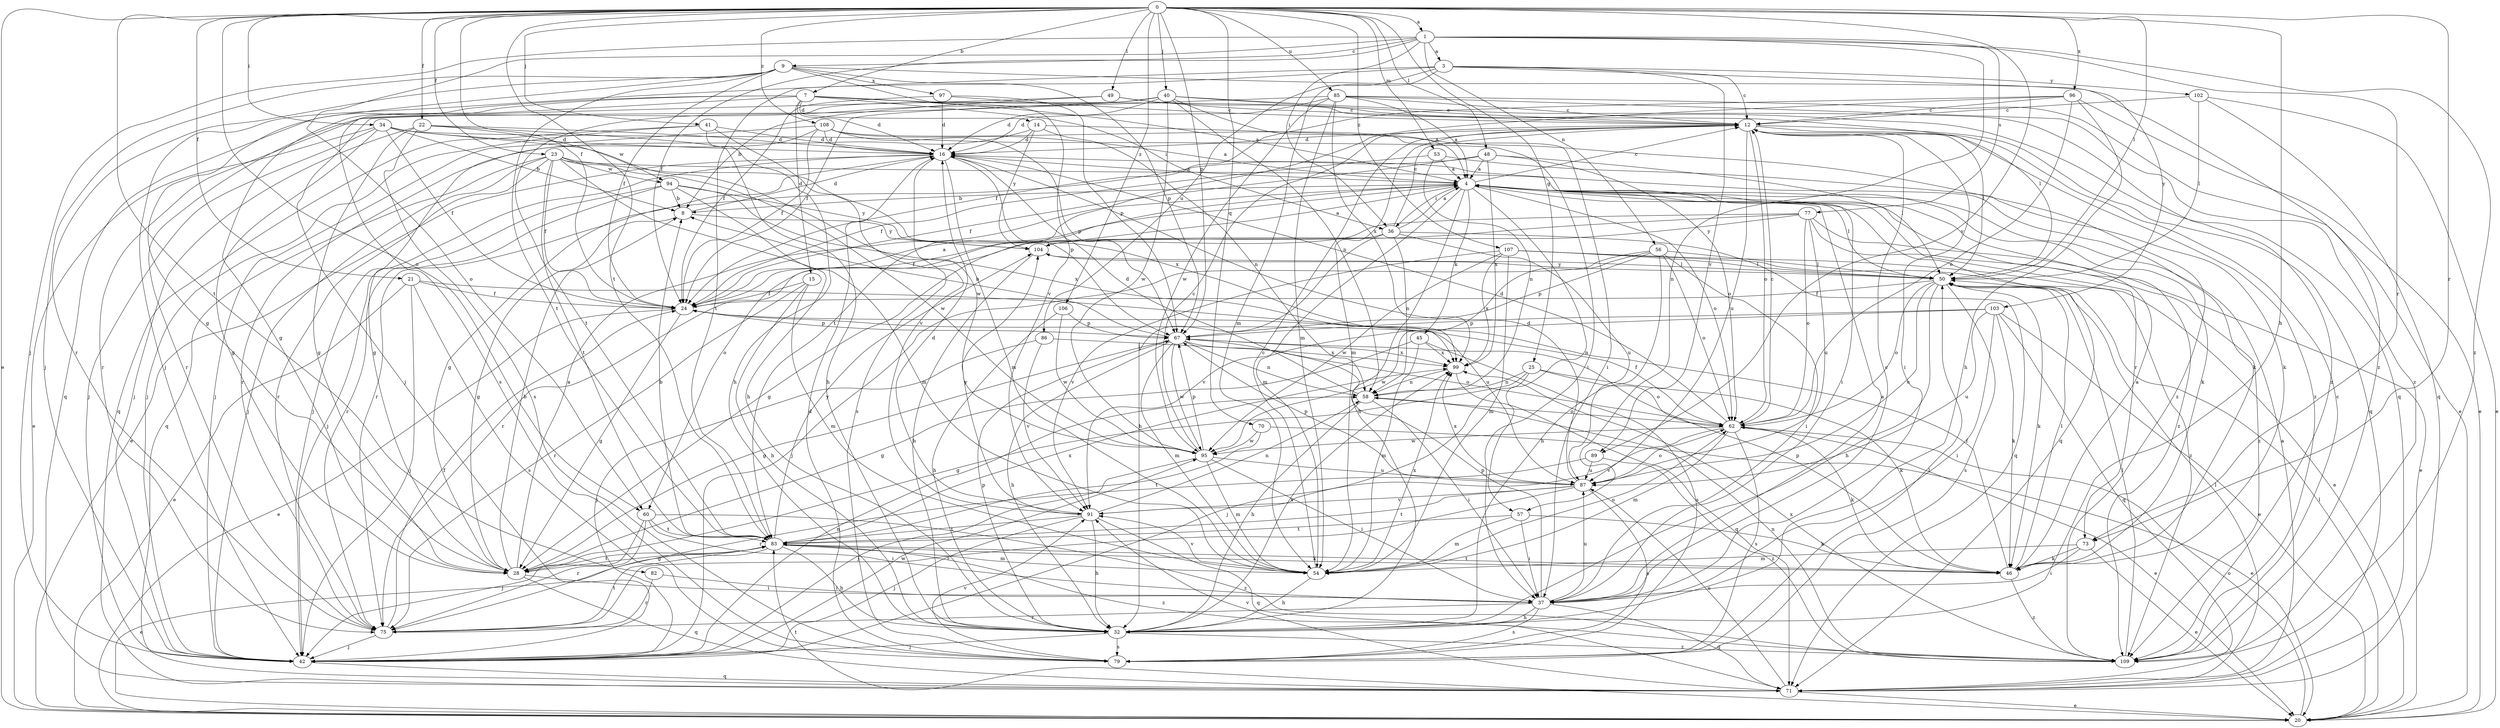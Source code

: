 strict digraph  {
0;
1;
3;
4;
7;
8;
9;
12;
14;
15;
16;
20;
21;
22;
23;
24;
25;
28;
32;
34;
36;
37;
40;
41;
42;
45;
46;
48;
49;
50;
53;
54;
56;
57;
58;
60;
62;
67;
70;
71;
73;
75;
77;
79;
82;
83;
85;
86;
87;
89;
91;
94;
95;
96;
97;
99;
102;
103;
104;
106;
107;
108;
109;
0 -> 1  [label=a];
0 -> 7  [label=b];
0 -> 20  [label=e];
0 -> 21  [label=f];
0 -> 22  [label=f];
0 -> 23  [label=f];
0 -> 24  [label=f];
0 -> 25  [label=g];
0 -> 32  [label=h];
0 -> 34  [label=i];
0 -> 40  [label=j];
0 -> 41  [label=j];
0 -> 48  [label=l];
0 -> 49  [label=l];
0 -> 50  [label=l];
0 -> 53  [label=m];
0 -> 60  [label=o];
0 -> 67  [label=p];
0 -> 70  [label=q];
0 -> 73  [label=r];
0 -> 82  [label=t];
0 -> 83  [label=t];
0 -> 85  [label=u];
0 -> 89  [label=v];
0 -> 96  [label=x];
0 -> 106  [label=z];
0 -> 107  [label=z];
0 -> 108  [label=z];
1 -> 3  [label=a];
1 -> 9  [label=c];
1 -> 24  [label=f];
1 -> 36  [label=i];
1 -> 42  [label=j];
1 -> 56  [label=n];
1 -> 57  [label=n];
1 -> 60  [label=o];
1 -> 73  [label=r];
1 -> 77  [label=s];
1 -> 109  [label=z];
3 -> 12  [label=c];
3 -> 42  [label=j];
3 -> 54  [label=m];
3 -> 83  [label=t];
3 -> 86  [label=u];
3 -> 89  [label=v];
3 -> 102  [label=y];
3 -> 103  [label=y];
4 -> 8  [label=b];
4 -> 12  [label=c];
4 -> 32  [label=h];
4 -> 36  [label=i];
4 -> 45  [label=k];
4 -> 46  [label=k];
4 -> 50  [label=l];
4 -> 54  [label=m];
4 -> 57  [label=n];
4 -> 60  [label=o];
4 -> 62  [label=o];
4 -> 71  [label=q];
4 -> 73  [label=r];
4 -> 109  [label=z];
7 -> 4  [label=a];
7 -> 14  [label=d];
7 -> 15  [label=d];
7 -> 16  [label=d];
7 -> 28  [label=g];
7 -> 36  [label=i];
7 -> 50  [label=l];
7 -> 71  [label=q];
7 -> 79  [label=s];
8 -> 16  [label=d];
8 -> 28  [label=g];
8 -> 104  [label=y];
9 -> 24  [label=f];
9 -> 28  [label=g];
9 -> 42  [label=j];
9 -> 67  [label=p];
9 -> 75  [label=r];
9 -> 83  [label=t];
9 -> 91  [label=v];
9 -> 97  [label=x];
9 -> 109  [label=z];
12 -> 16  [label=d];
12 -> 37  [label=i];
12 -> 50  [label=l];
12 -> 54  [label=m];
12 -> 62  [label=o];
12 -> 71  [label=q];
12 -> 87  [label=u];
12 -> 109  [label=z];
14 -> 16  [label=d];
14 -> 58  [label=n];
14 -> 75  [label=r];
14 -> 104  [label=y];
14 -> 109  [label=z];
15 -> 24  [label=f];
15 -> 32  [label=h];
15 -> 54  [label=m];
15 -> 75  [label=r];
16 -> 4  [label=a];
16 -> 20  [label=e];
16 -> 28  [label=g];
16 -> 42  [label=j];
16 -> 46  [label=k];
16 -> 54  [label=m];
16 -> 67  [label=p];
16 -> 79  [label=s];
20 -> 50  [label=l];
20 -> 62  [label=o];
20 -> 83  [label=t];
21 -> 20  [label=e];
21 -> 24  [label=f];
21 -> 42  [label=j];
21 -> 79  [label=s];
21 -> 87  [label=u];
22 -> 16  [label=d];
22 -> 28  [label=g];
22 -> 32  [label=h];
22 -> 42  [label=j];
22 -> 79  [label=s];
22 -> 94  [label=w];
23 -> 24  [label=f];
23 -> 32  [label=h];
23 -> 37  [label=i];
23 -> 42  [label=j];
23 -> 71  [label=q];
23 -> 75  [label=r];
23 -> 83  [label=t];
23 -> 94  [label=w];
23 -> 95  [label=w];
23 -> 99  [label=x];
24 -> 4  [label=a];
24 -> 20  [label=e];
24 -> 28  [label=g];
24 -> 67  [label=p];
25 -> 28  [label=g];
25 -> 42  [label=j];
25 -> 46  [label=k];
25 -> 58  [label=n];
25 -> 62  [label=o];
28 -> 4  [label=a];
28 -> 8  [label=b];
28 -> 37  [label=i];
28 -> 71  [label=q];
28 -> 83  [label=t];
32 -> 42  [label=j];
32 -> 67  [label=p];
32 -> 79  [label=s];
32 -> 99  [label=x];
32 -> 109  [label=z];
34 -> 8  [label=b];
34 -> 16  [label=d];
34 -> 20  [label=e];
34 -> 24  [label=f];
34 -> 28  [label=g];
34 -> 37  [label=i];
34 -> 42  [label=j];
34 -> 95  [label=w];
36 -> 4  [label=a];
36 -> 12  [label=c];
36 -> 28  [label=g];
36 -> 32  [label=h];
36 -> 58  [label=n];
36 -> 71  [label=q];
36 -> 87  [label=u];
37 -> 4  [label=a];
37 -> 12  [label=c];
37 -> 32  [label=h];
37 -> 67  [label=p];
37 -> 71  [label=q];
37 -> 75  [label=r];
37 -> 79  [label=s];
37 -> 87  [label=u];
40 -> 4  [label=a];
40 -> 12  [label=c];
40 -> 16  [label=d];
40 -> 24  [label=f];
40 -> 58  [label=n];
40 -> 75  [label=r];
40 -> 83  [label=t];
40 -> 95  [label=w];
40 -> 109  [label=z];
41 -> 16  [label=d];
41 -> 32  [label=h];
41 -> 42  [label=j];
41 -> 71  [label=q];
41 -> 91  [label=v];
42 -> 58  [label=n];
42 -> 71  [label=q];
42 -> 95  [label=w];
45 -> 28  [label=g];
45 -> 54  [label=m];
45 -> 79  [label=s];
45 -> 99  [label=x];
46 -> 4  [label=a];
46 -> 24  [label=f];
46 -> 50  [label=l];
46 -> 67  [label=p];
46 -> 83  [label=t];
46 -> 109  [label=z];
48 -> 4  [label=a];
48 -> 24  [label=f];
48 -> 50  [label=l];
48 -> 62  [label=o];
48 -> 75  [label=r];
48 -> 99  [label=x];
49 -> 8  [label=b];
49 -> 12  [label=c];
49 -> 71  [label=q];
49 -> 75  [label=r];
50 -> 24  [label=f];
50 -> 32  [label=h];
50 -> 46  [label=k];
50 -> 62  [label=o];
50 -> 79  [label=s];
50 -> 87  [label=u];
50 -> 104  [label=y];
53 -> 4  [label=a];
53 -> 24  [label=f];
53 -> 46  [label=k];
53 -> 58  [label=n];
54 -> 12  [label=c];
54 -> 32  [label=h];
54 -> 62  [label=o];
54 -> 91  [label=v];
54 -> 99  [label=x];
56 -> 32  [label=h];
56 -> 37  [label=i];
56 -> 42  [label=j];
56 -> 50  [label=l];
56 -> 62  [label=o];
56 -> 67  [label=p];
56 -> 91  [label=v];
57 -> 37  [label=i];
57 -> 46  [label=k];
57 -> 54  [label=m];
57 -> 83  [label=t];
58 -> 16  [label=d];
58 -> 32  [label=h];
58 -> 37  [label=i];
58 -> 62  [label=o];
60 -> 37  [label=i];
60 -> 42  [label=j];
60 -> 75  [label=r];
60 -> 83  [label=t];
60 -> 109  [label=z];
62 -> 12  [label=c];
62 -> 16  [label=d];
62 -> 20  [label=e];
62 -> 24  [label=f];
62 -> 46  [label=k];
62 -> 54  [label=m];
62 -> 79  [label=s];
62 -> 91  [label=v];
62 -> 95  [label=w];
67 -> 8  [label=b];
67 -> 28  [label=g];
67 -> 32  [label=h];
67 -> 54  [label=m];
67 -> 58  [label=n];
67 -> 62  [label=o];
67 -> 95  [label=w];
67 -> 99  [label=x];
70 -> 20  [label=e];
70 -> 83  [label=t];
70 -> 95  [label=w];
71 -> 4  [label=a];
71 -> 20  [label=e];
71 -> 50  [label=l];
71 -> 87  [label=u];
71 -> 91  [label=v];
73 -> 20  [label=e];
73 -> 37  [label=i];
73 -> 46  [label=k];
73 -> 54  [label=m];
75 -> 24  [label=f];
75 -> 42  [label=j];
75 -> 83  [label=t];
77 -> 20  [label=e];
77 -> 24  [label=f];
77 -> 62  [label=o];
77 -> 75  [label=r];
77 -> 87  [label=u];
77 -> 104  [label=y];
77 -> 109  [label=z];
79 -> 16  [label=d];
79 -> 50  [label=l];
79 -> 91  [label=v];
82 -> 37  [label=i];
82 -> 75  [label=r];
83 -> 8  [label=b];
83 -> 20  [label=e];
83 -> 28  [label=g];
83 -> 32  [label=h];
83 -> 46  [label=k];
83 -> 54  [label=m];
83 -> 99  [label=x];
83 -> 104  [label=y];
83 -> 109  [label=z];
85 -> 4  [label=a];
85 -> 12  [label=c];
85 -> 16  [label=d];
85 -> 20  [label=e];
85 -> 42  [label=j];
85 -> 54  [label=m];
85 -> 95  [label=w];
85 -> 99  [label=x];
85 -> 109  [label=z];
86 -> 42  [label=j];
86 -> 91  [label=v];
86 -> 99  [label=x];
87 -> 16  [label=d];
87 -> 62  [label=o];
87 -> 67  [label=p];
87 -> 75  [label=r];
87 -> 79  [label=s];
87 -> 83  [label=t];
87 -> 91  [label=v];
87 -> 99  [label=x];
89 -> 75  [label=r];
89 -> 87  [label=u];
89 -> 109  [label=z];
91 -> 16  [label=d];
91 -> 32  [label=h];
91 -> 42  [label=j];
91 -> 58  [label=n];
91 -> 71  [label=q];
91 -> 83  [label=t];
91 -> 104  [label=y];
94 -> 8  [label=b];
94 -> 42  [label=j];
94 -> 54  [label=m];
94 -> 75  [label=r];
94 -> 99  [label=x];
94 -> 104  [label=y];
95 -> 12  [label=c];
95 -> 37  [label=i];
95 -> 42  [label=j];
95 -> 54  [label=m];
95 -> 67  [label=p];
95 -> 87  [label=u];
96 -> 12  [label=c];
96 -> 20  [label=e];
96 -> 24  [label=f];
96 -> 32  [label=h];
96 -> 62  [label=o];
96 -> 83  [label=t];
97 -> 12  [label=c];
97 -> 16  [label=d];
97 -> 24  [label=f];
97 -> 67  [label=p];
99 -> 58  [label=n];
99 -> 71  [label=q];
102 -> 12  [label=c];
102 -> 20  [label=e];
102 -> 50  [label=l];
102 -> 71  [label=q];
103 -> 20  [label=e];
103 -> 37  [label=i];
103 -> 46  [label=k];
103 -> 67  [label=p];
103 -> 71  [label=q];
103 -> 87  [label=u];
103 -> 95  [label=w];
104 -> 4  [label=a];
104 -> 32  [label=h];
104 -> 50  [label=l];
106 -> 32  [label=h];
106 -> 67  [label=p];
106 -> 95  [label=w];
107 -> 20  [label=e];
107 -> 50  [label=l];
107 -> 54  [label=m];
107 -> 91  [label=v];
107 -> 95  [label=w];
107 -> 99  [label=x];
107 -> 109  [label=z];
108 -> 4  [label=a];
108 -> 16  [label=d];
108 -> 24  [label=f];
108 -> 28  [label=g];
108 -> 37  [label=i];
108 -> 42  [label=j];
108 -> 67  [label=p];
109 -> 12  [label=c];
109 -> 50  [label=l];
109 -> 58  [label=n];
109 -> 99  [label=x];
}
